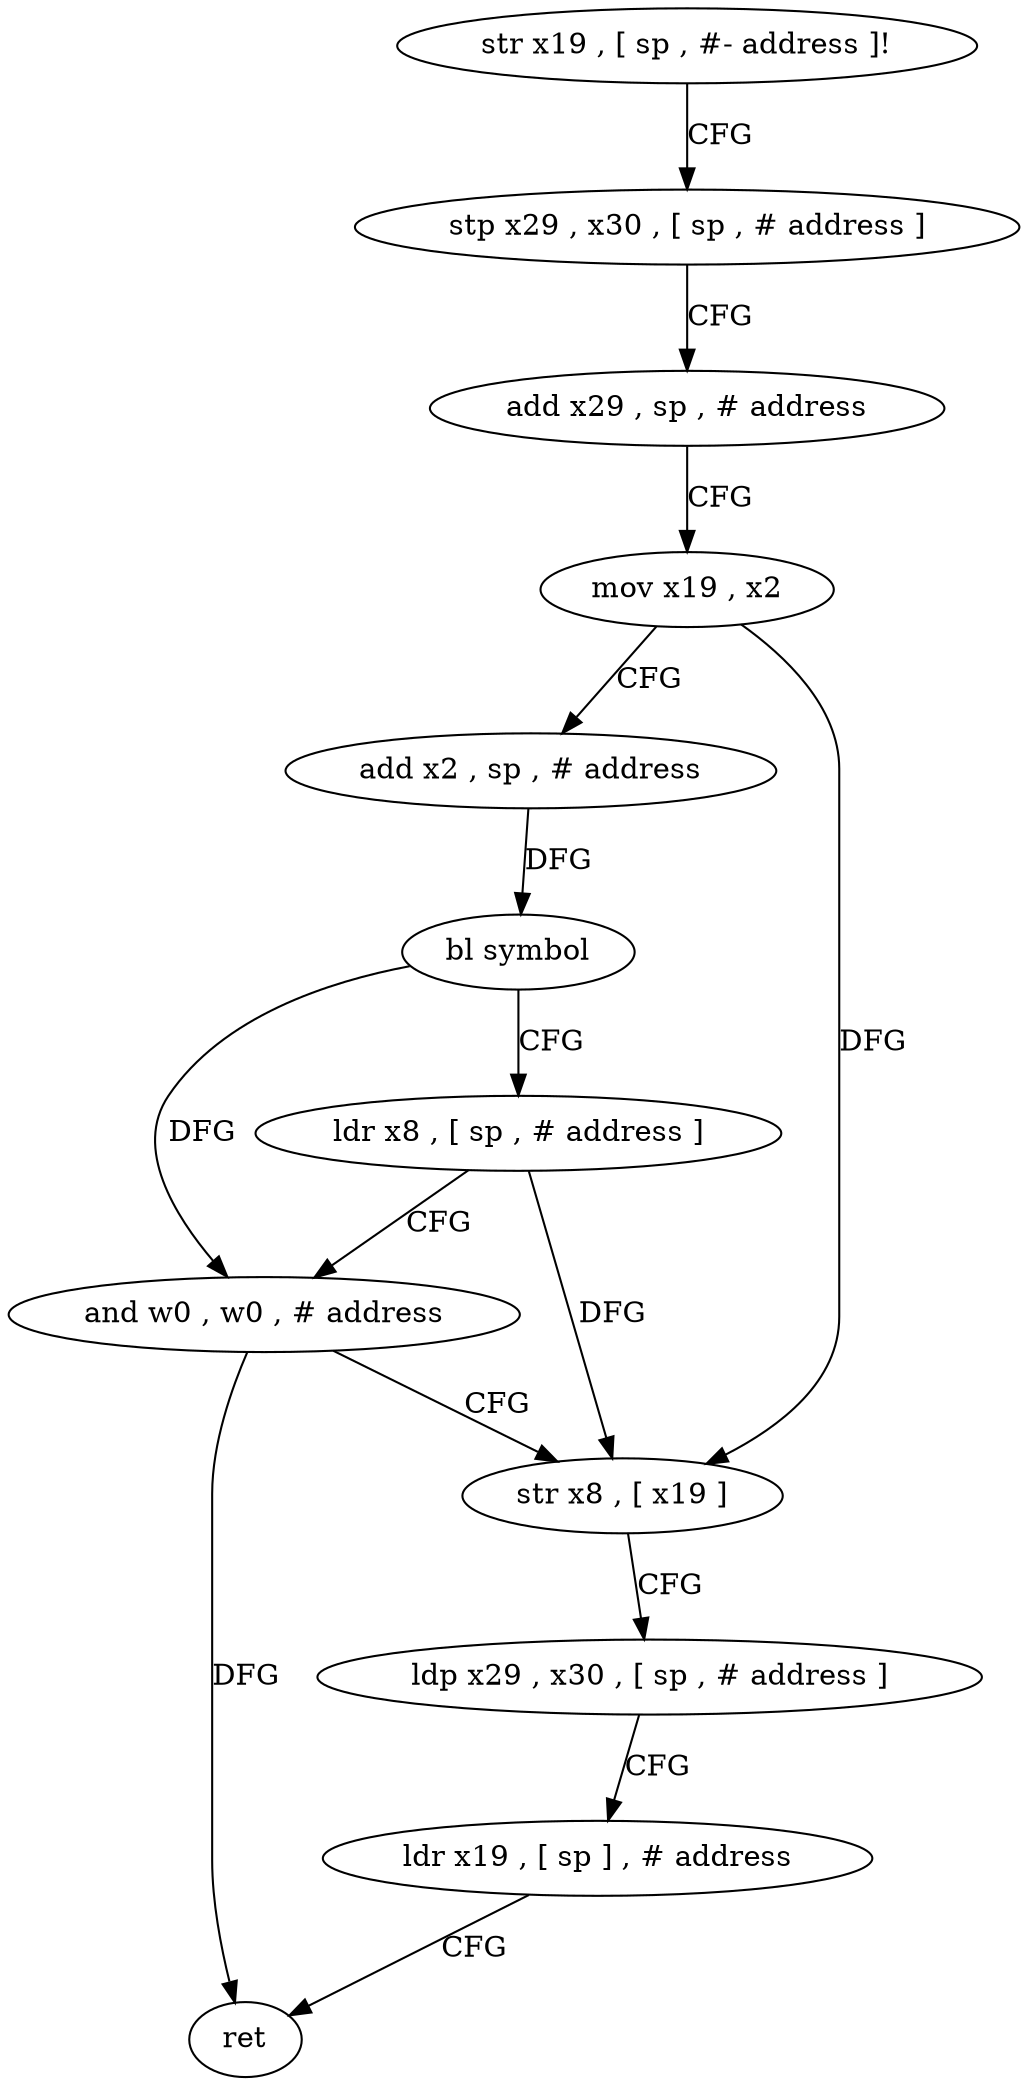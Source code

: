 digraph "func" {
"4251404" [label = "str x19 , [ sp , #- address ]!" ]
"4251408" [label = "stp x29 , x30 , [ sp , # address ]" ]
"4251412" [label = "add x29 , sp , # address" ]
"4251416" [label = "mov x19 , x2" ]
"4251420" [label = "add x2 , sp , # address" ]
"4251424" [label = "bl symbol" ]
"4251428" [label = "ldr x8 , [ sp , # address ]" ]
"4251432" [label = "and w0 , w0 , # address" ]
"4251436" [label = "str x8 , [ x19 ]" ]
"4251440" [label = "ldp x29 , x30 , [ sp , # address ]" ]
"4251444" [label = "ldr x19 , [ sp ] , # address" ]
"4251448" [label = "ret" ]
"4251404" -> "4251408" [ label = "CFG" ]
"4251408" -> "4251412" [ label = "CFG" ]
"4251412" -> "4251416" [ label = "CFG" ]
"4251416" -> "4251420" [ label = "CFG" ]
"4251416" -> "4251436" [ label = "DFG" ]
"4251420" -> "4251424" [ label = "DFG" ]
"4251424" -> "4251428" [ label = "CFG" ]
"4251424" -> "4251432" [ label = "DFG" ]
"4251428" -> "4251432" [ label = "CFG" ]
"4251428" -> "4251436" [ label = "DFG" ]
"4251432" -> "4251436" [ label = "CFG" ]
"4251432" -> "4251448" [ label = "DFG" ]
"4251436" -> "4251440" [ label = "CFG" ]
"4251440" -> "4251444" [ label = "CFG" ]
"4251444" -> "4251448" [ label = "CFG" ]
}
